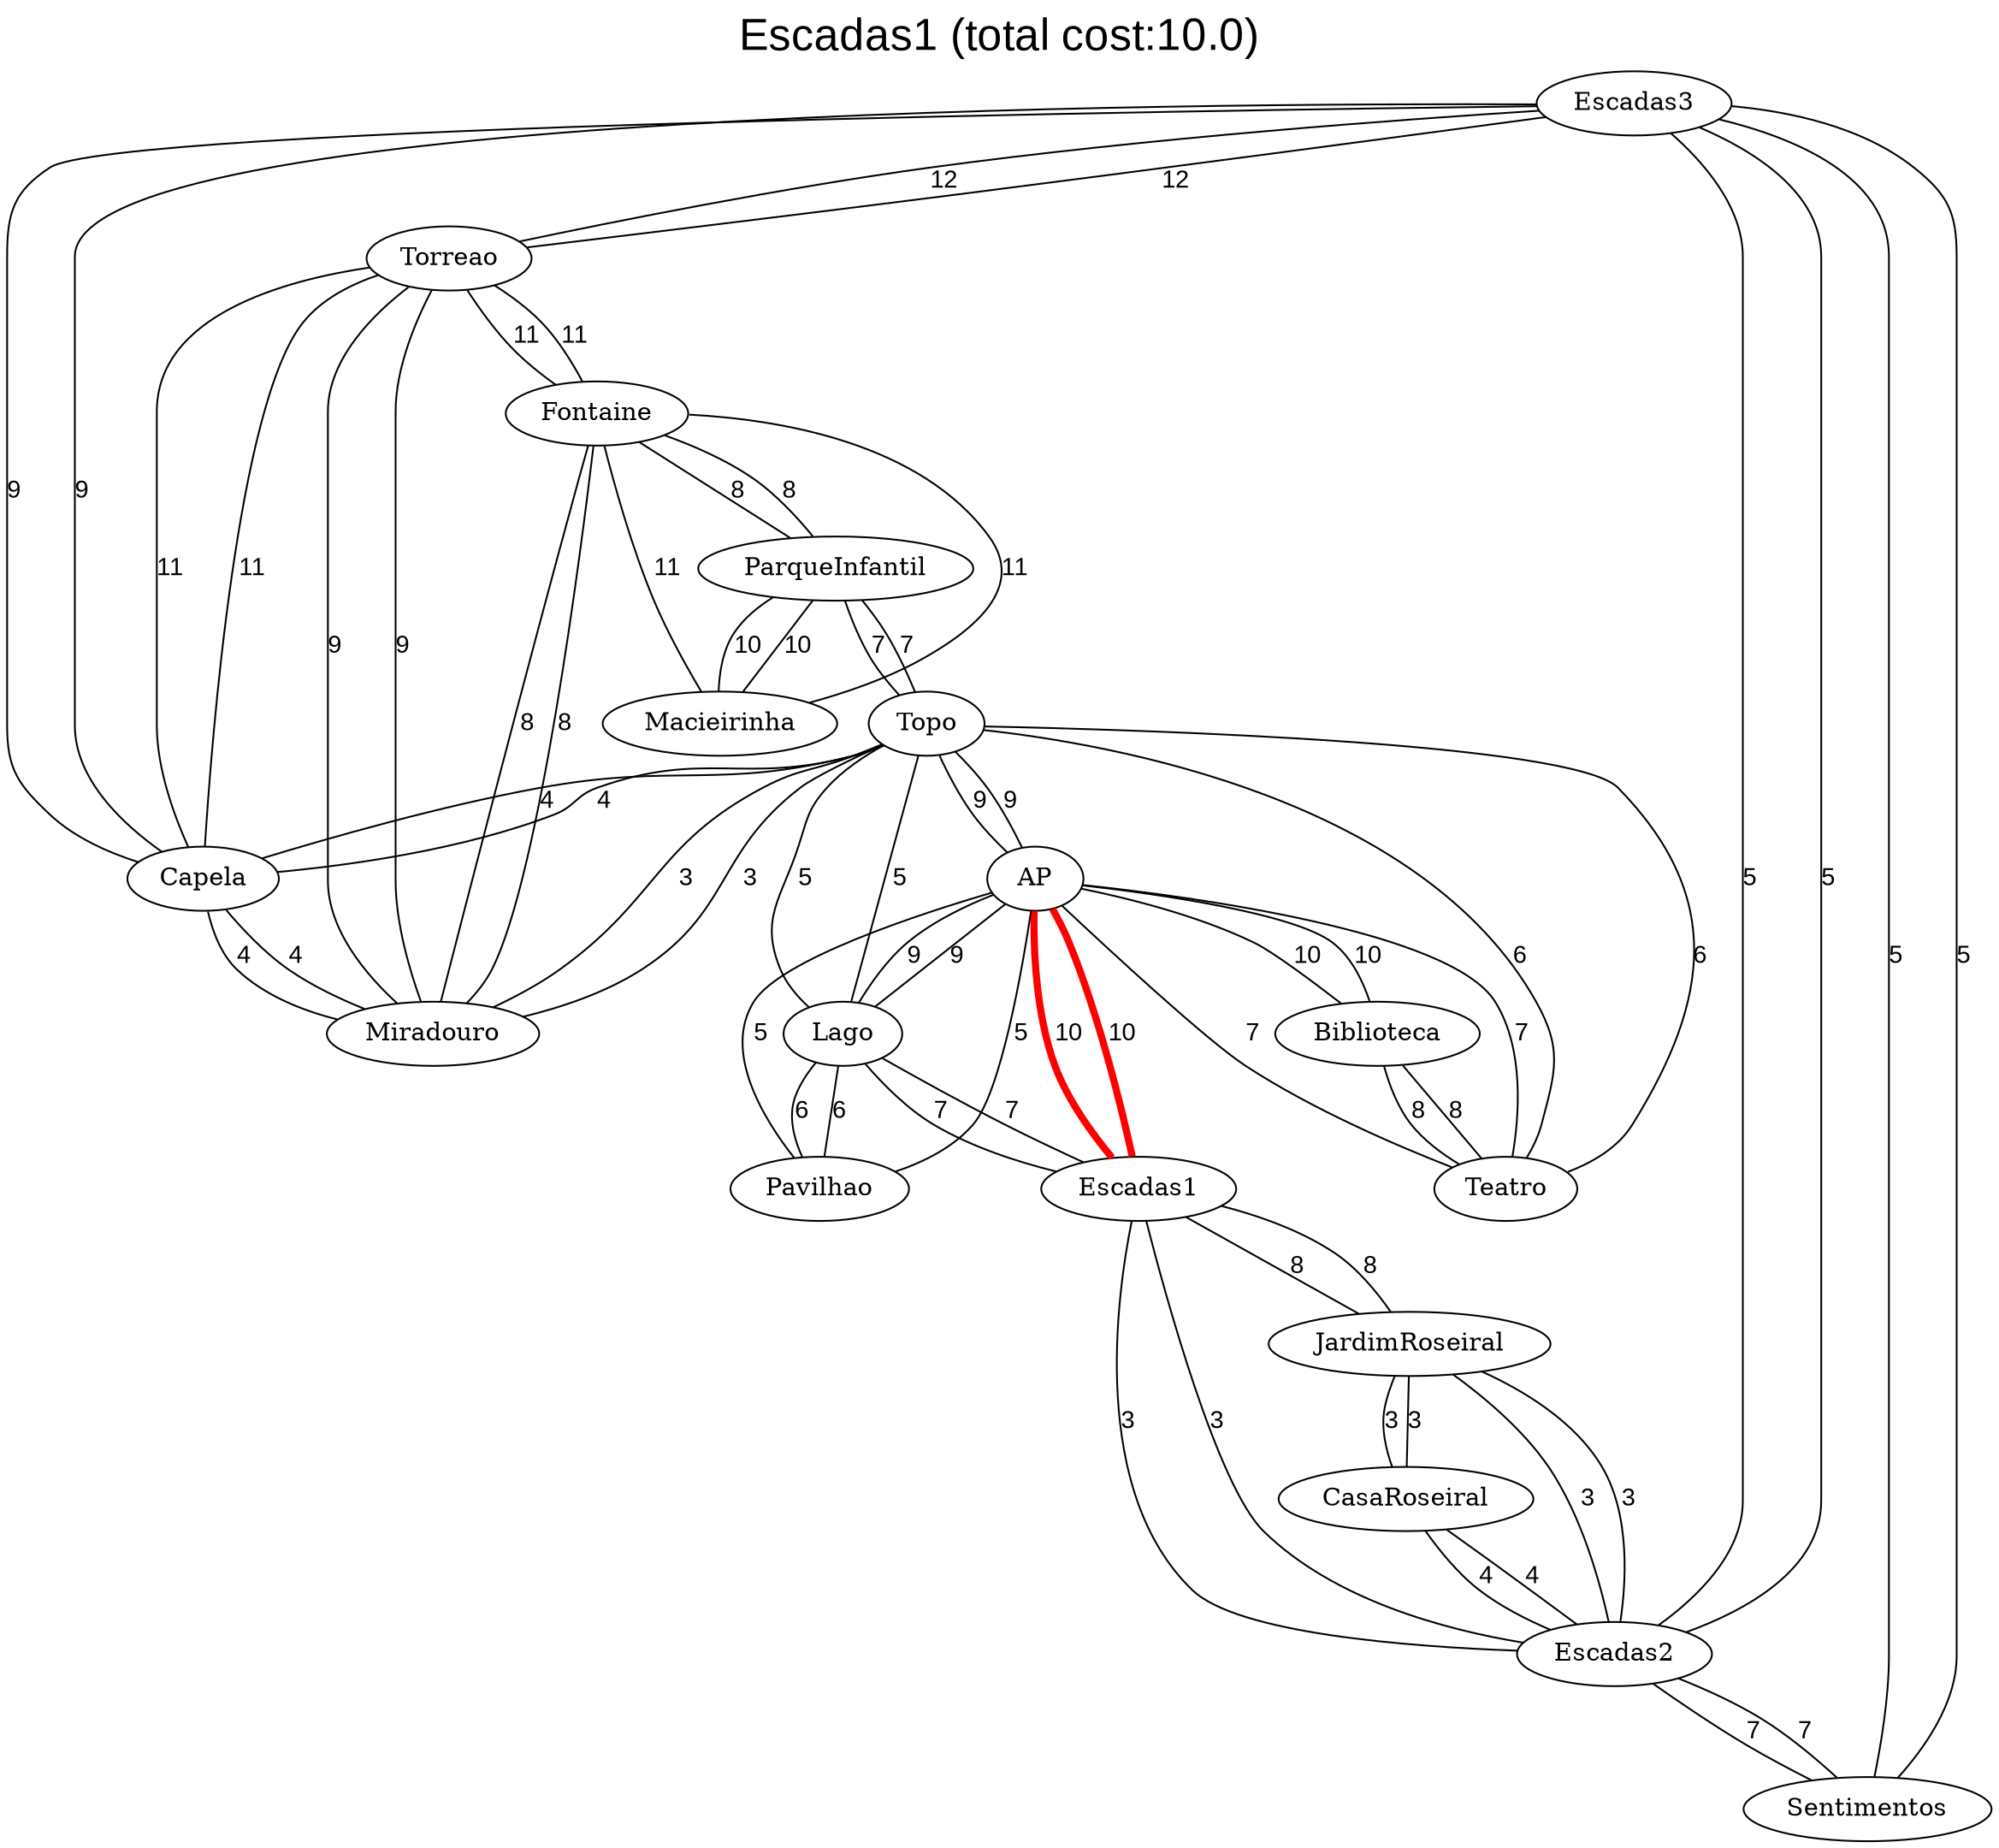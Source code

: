 graph {
fontname="Arial";
splines="true";
sep="0.5";
labelloc="t";
label="Escadas1 (total cost:10.0)";
fontsize=25;
fontweight=bold;
    "Escadas3" -- "Torreao" [label="12", color="black", len=2, penwidth=1.0, fontname="Arial"];
    "Capela" -- "Torreao" [label="11", color="black", len=2, penwidth=1.0, fontname="Arial"];
    "Miradouro" -- "Fontaine" [label="8", color="black", len=2, penwidth=1.0, fontname="Arial"];
    "Escadas3" -- "Capela" [label="9", color="black", len=2, penwidth=1.0, fontname="Arial"];
    "AP" -- "Lago" [label="9", color="black", len=2, penwidth=1.0, fontname="Arial"];
    "Torreao" -- "Escadas3" [label="12", color="black", len=2, penwidth=1.0, fontname="Arial"];
    "CasaRoseiral" -- "Escadas2" [label="4", color="black", len=2, penwidth=1.0, fontname="Arial"];
    "JardimRoseiral" -- "Escadas2" [label="3", color="black", len=2, penwidth=1.0, fontname="Arial"];
    "Torreao" -- "Fontaine" [label="11", color="black", len=2, penwidth=1.0, fontname="Arial"];
    "Biblioteca" -- "AP" [label="10", color="black", len=2, penwidth=1.0, fontname="Arial"];
    "Fontaine" -- "Miradouro" [label="8", color="black", len=2, penwidth=1.0, fontname="Arial"];
    "AP" -- "Escadas1" [label="10", color="red", len=2, penwidth=4.0, fontname="Arial"];
    "Lago" -- "Pavilhao" [label="6", color="black", len=2, penwidth=1.0, fontname="Arial"];
    "Escadas2" -- "JardimRoseiral" [label="3", color="black", len=2, penwidth=1.0, fontname="Arial"];
    "Topo" -- "Miradouro" [label="3", color="black", len=2, penwidth=1.0, fontname="Arial"];
    "Capela" -- "Topo" [label="4", color="black", len=2, penwidth=1.0, fontname="Arial"];
    "Lago" -- "AP" [label="9", color="black", len=2, penwidth=1.0, fontname="Arial"];
    "Topo" -- "AP" [label="9", color="black", len=2, penwidth=1.0, fontname="Arial"];
    "Miradouro" -- "Capela" [label="4", color="black", len=2, penwidth=1.0, fontname="Arial"];
    "Escadas1" -- "JardimRoseiral" [label="8", color="black", len=2, penwidth=1.0, fontname="Arial"];
    "Macieirinha" -- "Fontaine" [label="11", color="black", len=2, penwidth=1.0, fontname="Arial"];
    "Capela" -- "Escadas3" [label="9", color="black", len=2, penwidth=1.0, fontname="Arial"];
    "ParqueInfantil" -- "Topo" [label="7", color="black", len=2, penwidth=1.0, fontname="Arial"];
    "Teatro" -- "Biblioteca" [label="8", color="black", len=2, penwidth=1.0, fontname="Arial"];
    "Topo" -- "ParqueInfantil" [label="7", color="black", len=2, penwidth=1.0, fontname="Arial"];
    "Escadas3" -- "Escadas2" [label="5", color="black", len=2, penwidth=1.0, fontname="Arial"];
    "Lago" -- "Escadas1" [label="7", color="black", len=2, penwidth=1.0, fontname="Arial"];
    "Capela" -- "Miradouro" [label="4", color="black", len=2, penwidth=1.0, fontname="Arial"];
    "Escadas1" -- "AP" [label="10", color="red", len=2, penwidth=4.0, fontname="Arial"];
    "Fontaine" -- "ParqueInfantil" [label="8", color="black", len=2, penwidth=1.0, fontname="Arial"];
    "AP" -- "Teatro" [label="7", color="black", len=2, penwidth=1.0, fontname="Arial"];
    "Topo" -- "Lago" [label="5", color="black", len=2, penwidth=1.0, fontname="Arial"];
    "JardimRoseiral" -- "CasaRoseiral" [label="3", color="black", len=2, penwidth=1.0, fontname="Arial"];
    "Teatro" -- "Topo" [label="6", color="black", len=2, penwidth=1.0, fontname="Arial"];
    "Sentimentos" -- "Escadas2" [label="7", color="black", len=2, penwidth=1.0, fontname="Arial"];
    "AP" -- "Topo" [label="9", color="black", len=2, penwidth=1.0, fontname="Arial"];
    "AP" -- "Biblioteca" [label="10", color="black", len=2, penwidth=1.0, fontname="Arial"];
    "CasaRoseiral" -- "JardimRoseiral" [label="3", color="black", len=2, penwidth=1.0, fontname="Arial"];
    "Sentimentos" -- "Escadas3" [label="5", color="black", len=2, penwidth=1.0, fontname="Arial"];
    "Miradouro" -- "Torreao" [label="9", color="black", len=2, penwidth=1.0, fontname="Arial"];
    "Pavilhao" -- "AP" [label="5", color="black", len=2, penwidth=1.0, fontname="Arial"];
    "Lago" -- "Topo" [label="5", color="black", len=2, penwidth=1.0, fontname="Arial"];
    "Escadas2" -- "Escadas1" [label="3", color="black", len=2, penwidth=1.0, fontname="Arial"];
    "JardimRoseiral" -- "Escadas1" [label="8", color="black", len=2, penwidth=1.0, fontname="Arial"];
    "Teatro" -- "AP" [label="7", color="black", len=2, penwidth=1.0, fontname="Arial"];
    "ParqueInfantil" -- "Macieirinha" [label="10", color="black", len=2, penwidth=1.0, fontname="Arial"];
    "Fontaine" -- "Macieirinha" [label="11", color="black", len=2, penwidth=1.0, fontname="Arial"];
    "Torreao" -- "Capela" [label="11", color="black", len=2, penwidth=1.0, fontname="Arial"];
    "Miradouro" -- "Topo" [label="3", color="black", len=2, penwidth=1.0, fontname="Arial"];
    "Escadas2" -- "Sentimentos" [label="7", color="black", len=2, penwidth=1.0, fontname="Arial"];
    "Escadas2" -- "CasaRoseiral" [label="4", color="black", len=2, penwidth=1.0, fontname="Arial"];
    "Torreao" -- "Miradouro" [label="9", color="black", len=2, penwidth=1.0, fontname="Arial"];
    "Escadas3" -- "Sentimentos" [label="5", color="black", len=2, penwidth=1.0, fontname="Arial"];
    "Topo" -- "Capela" [label="4", color="black", len=2, penwidth=1.0, fontname="Arial"];
    "ParqueInfantil" -- "Fontaine" [label="8", color="black", len=2, penwidth=1.0, fontname="Arial"];
    "Escadas2" -- "Escadas3" [label="5", color="black", len=2, penwidth=1.0, fontname="Arial"];
    "Fontaine" -- "Torreao" [label="11", color="black", len=2, penwidth=1.0, fontname="Arial"];
    "Pavilhao" -- "Lago" [label="6", color="black", len=2, penwidth=1.0, fontname="Arial"];
    "Topo" -- "Teatro" [label="6", color="black", len=2, penwidth=1.0, fontname="Arial"];
    "Macieirinha" -- "ParqueInfantil" [label="10", color="black", len=2, penwidth=1.0, fontname="Arial"];
    "AP" -- "Pavilhao" [label="5", color="black", len=2, penwidth=1.0, fontname="Arial"];
    "Escadas1" -- "Lago" [label="7", color="black", len=2, penwidth=1.0, fontname="Arial"];
    "Biblioteca" -- "Teatro" [label="8", color="black", len=2, penwidth=1.0, fontname="Arial"];
    "Escadas1" -- "Escadas2" [label="3", color="black", len=2, penwidth=1.0, fontname="Arial"];
}
